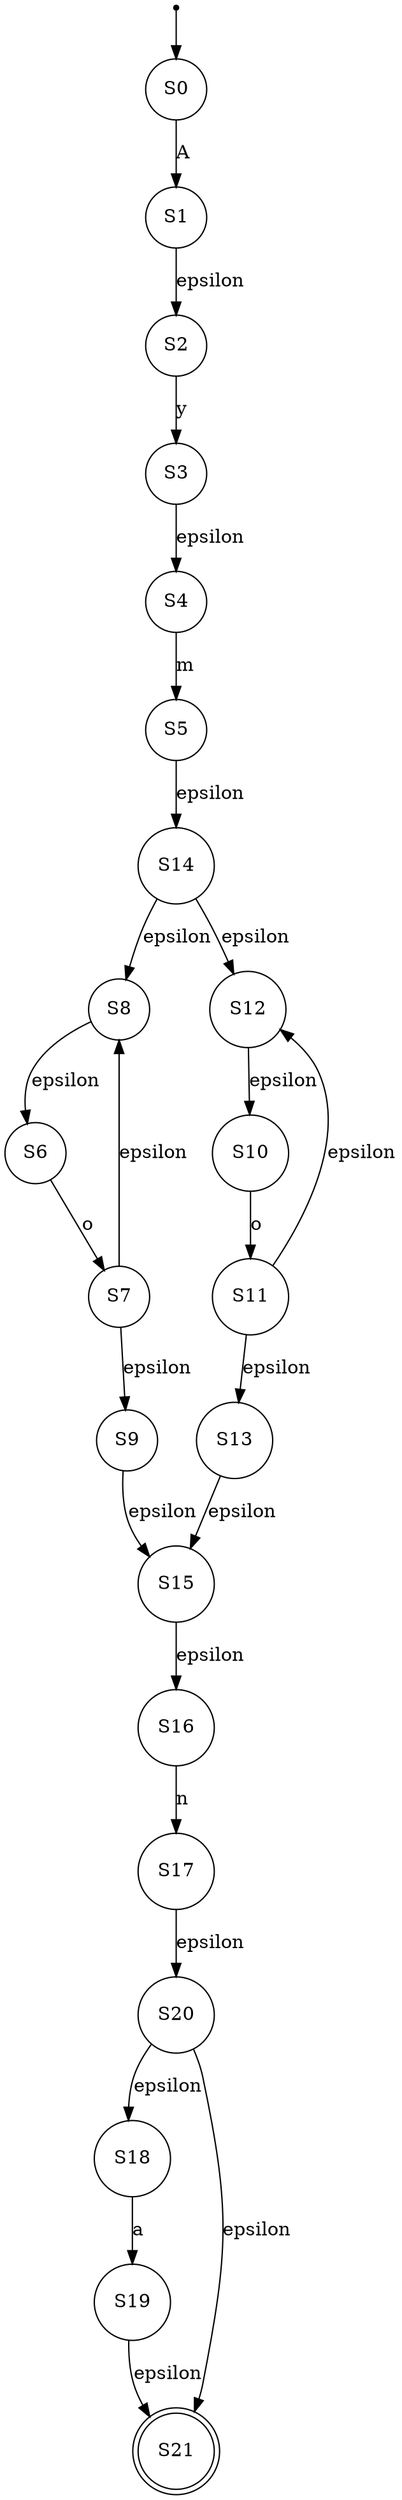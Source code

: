 // NFA Visualization
digraph {
	"" [label="" shape=point]
	S0 [label=S0 shape=circle]
	"" -> S0
	S1 [label=S1 shape=circle]
	S2 [label=S2 shape=circle]
	S3 [label=S3 shape=circle]
	S4 [label=S4 shape=circle]
	S5 [label=S5 shape=circle]
	S14 [label=S14 shape=circle]
	S8 [label=S8 shape=circle]
	S6 [label=S6 shape=circle]
	S7 [label=S7 shape=circle]
	S9 [label=S9 shape=circle]
	S15 [label=S15 shape=circle]
	S16 [label=S16 shape=circle]
	S17 [label=S17 shape=circle]
	S20 [label=S20 shape=circle]
	S18 [label=S18 shape=circle]
	S19 [label=S19 shape=circle]
	S21 [label=S21 shape=doublecircle]
	S12 [label=S12 shape=circle]
	S10 [label=S10 shape=circle]
	S11 [label=S11 shape=circle]
	S13 [label=S13 shape=circle]
	S0 -> S1 [label=A]
	S1 -> S2 [label=epsilon]
	S2 -> S3 [label=y]
	S3 -> S4 [label=epsilon]
	S4 -> S5 [label=m]
	S5 -> S14 [label=epsilon]
	S14 -> S8 [label=epsilon]
	S14 -> S12 [label=epsilon]
	S8 -> S6 [label=epsilon]
	S6 -> S7 [label=o]
	S7 -> S8 [label=epsilon]
	S7 -> S9 [label=epsilon]
	S9 -> S15 [label=epsilon]
	S15 -> S16 [label=epsilon]
	S16 -> S17 [label=n]
	S17 -> S20 [label=epsilon]
	S20 -> S18 [label=epsilon]
	S20 -> S21 [label=epsilon]
	S18 -> S19 [label=a]
	S19 -> S21 [label=epsilon]
	S12 -> S10 [label=epsilon]
	S10 -> S11 [label=o]
	S11 -> S12 [label=epsilon]
	S11 -> S13 [label=epsilon]
	S13 -> S15 [label=epsilon]
}
